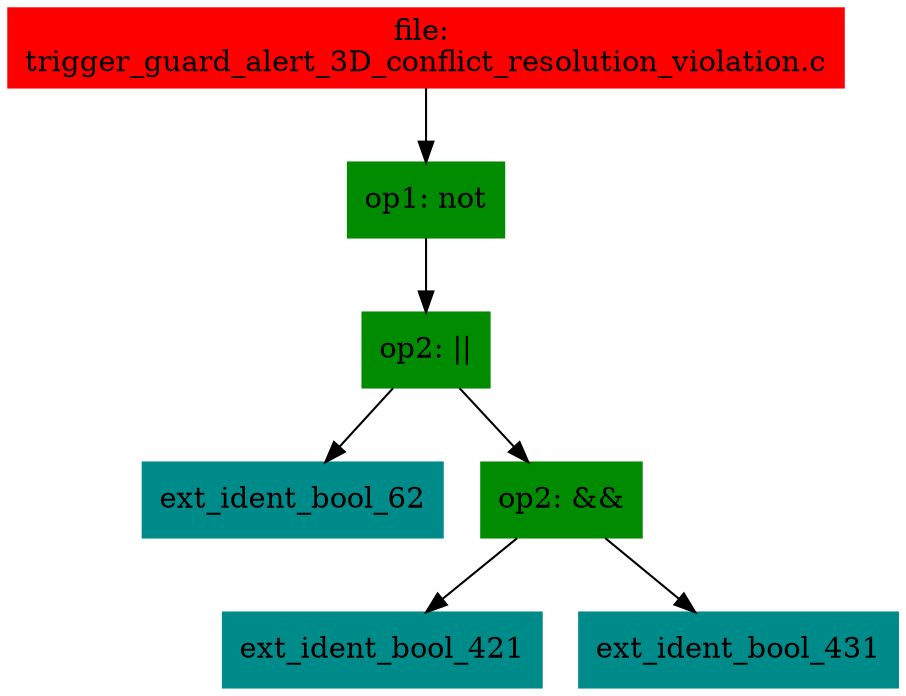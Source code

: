 digraph G {
node [shape=box]

0 [label="file: 
trigger_guard_alert_3D_conflict_resolution_violation.c",color=red, style=filled]
1 [label="op1: not",color=green4, style=filled]
0 -> 1
2 [label="op2: ||",color=green4, style=filled]
1 -> 2
3 [label="ext_ident_bool_62",color=cyan4, style=filled]
2 -> 3
97 [label="op2: &&",color=green4, style=filled]
2 -> 97
98 [label="ext_ident_bool_421",color=cyan4, style=filled]
97 -> 98
2655 [label="ext_ident_bool_431",color=cyan4, style=filled]
97 -> 2655


}

